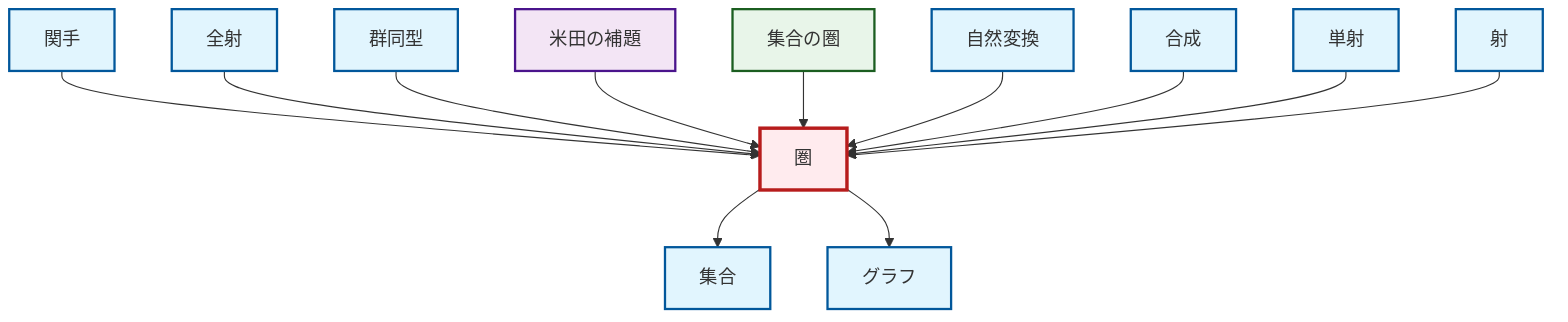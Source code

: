 graph TD
    classDef definition fill:#e1f5fe,stroke:#01579b,stroke-width:2px
    classDef theorem fill:#f3e5f5,stroke:#4a148c,stroke-width:2px
    classDef axiom fill:#fff3e0,stroke:#e65100,stroke-width:2px
    classDef example fill:#e8f5e9,stroke:#1b5e20,stroke-width:2px
    classDef current fill:#ffebee,stroke:#b71c1c,stroke-width:3px
    def-natural-transformation["自然変換"]:::definition
    def-category["圏"]:::definition
    ex-set-category["集合の圏"]:::example
    def-isomorphism["群同型"]:::definition
    def-set["集合"]:::definition
    def-morphism["射"]:::definition
    def-epimorphism["全射"]:::definition
    thm-yoneda["米田の補題"]:::theorem
    def-composition["合成"]:::definition
    def-graph["グラフ"]:::definition
    def-monomorphism["単射"]:::definition
    def-functor["関手"]:::definition
    def-functor --> def-category
    def-epimorphism --> def-category
    def-isomorphism --> def-category
    thm-yoneda --> def-category
    def-category --> def-set
    def-category --> def-graph
    ex-set-category --> def-category
    def-natural-transformation --> def-category
    def-composition --> def-category
    def-monomorphism --> def-category
    def-morphism --> def-category
    class def-category current